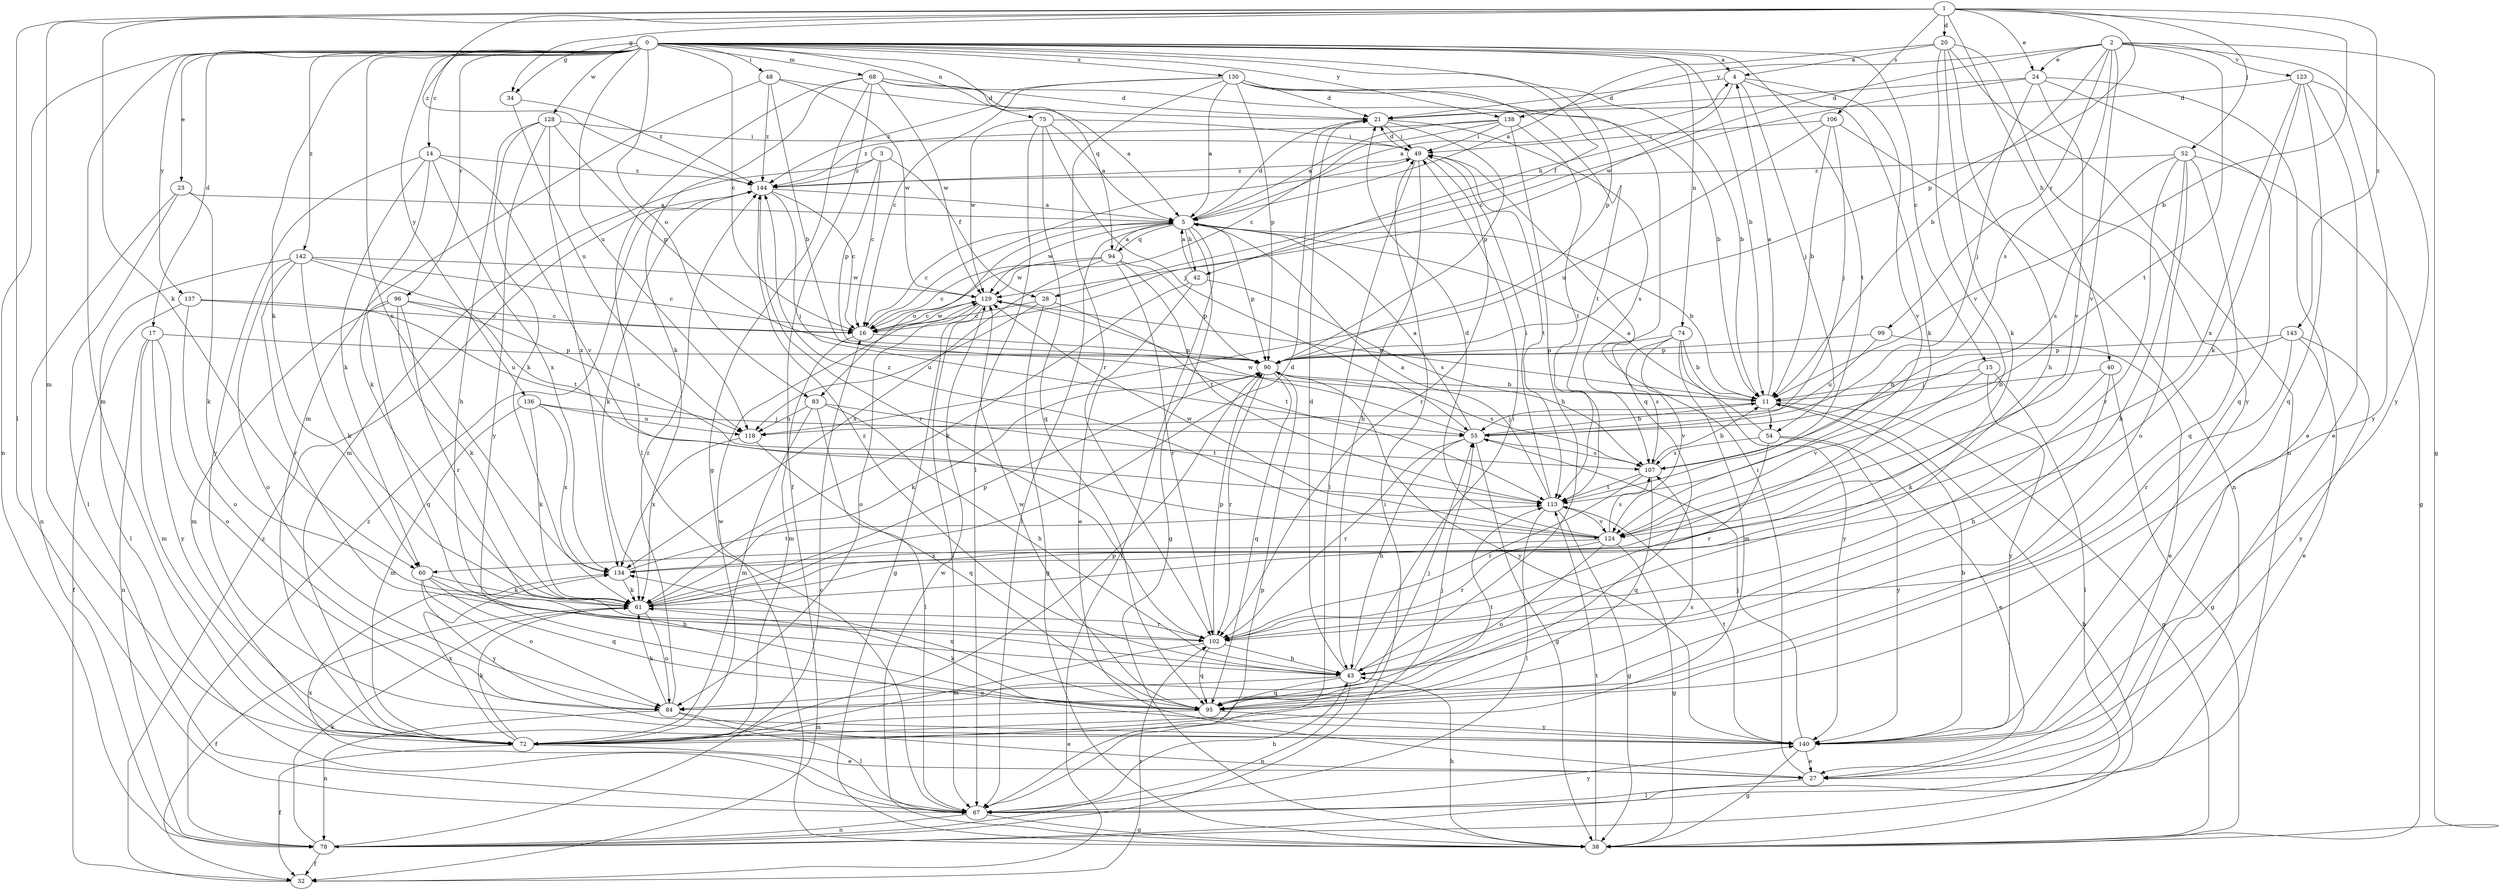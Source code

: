 strict digraph  {
0;
1;
2;
3;
4;
5;
11;
14;
15;
16;
17;
20;
21;
23;
24;
27;
28;
32;
34;
38;
40;
42;
43;
48;
49;
52;
54;
55;
60;
61;
67;
68;
72;
74;
75;
78;
83;
84;
90;
94;
95;
96;
99;
102;
106;
107;
113;
118;
123;
124;
128;
129;
130;
134;
136;
137;
138;
140;
142;
143;
144;
0 -> 4  [label=a];
0 -> 11  [label=b];
0 -> 14  [label=c];
0 -> 15  [label=c];
0 -> 16  [label=c];
0 -> 17  [label=d];
0 -> 23  [label=e];
0 -> 28  [label=f];
0 -> 34  [label=g];
0 -> 48  [label=i];
0 -> 60  [label=k];
0 -> 68  [label=m];
0 -> 72  [label=m];
0 -> 74  [label=n];
0 -> 75  [label=n];
0 -> 78  [label=n];
0 -> 83  [label=o];
0 -> 90  [label=p];
0 -> 94  [label=q];
0 -> 96  [label=r];
0 -> 113  [label=t];
0 -> 118  [label=u];
0 -> 128  [label=w];
0 -> 130  [label=x];
0 -> 134  [label=x];
0 -> 136  [label=y];
0 -> 137  [label=y];
0 -> 138  [label=y];
0 -> 142  [label=z];
1 -> 11  [label=b];
1 -> 20  [label=d];
1 -> 24  [label=e];
1 -> 34  [label=g];
1 -> 40  [label=h];
1 -> 52  [label=j];
1 -> 60  [label=k];
1 -> 67  [label=l];
1 -> 72  [label=m];
1 -> 90  [label=p];
1 -> 106  [label=s];
1 -> 143  [label=z];
1 -> 144  [label=z];
2 -> 11  [label=b];
2 -> 24  [label=e];
2 -> 38  [label=g];
2 -> 99  [label=r];
2 -> 107  [label=s];
2 -> 113  [label=t];
2 -> 123  [label=v];
2 -> 124  [label=v];
2 -> 129  [label=w];
2 -> 138  [label=y];
2 -> 140  [label=y];
3 -> 16  [label=c];
3 -> 28  [label=f];
3 -> 72  [label=m];
3 -> 90  [label=p];
3 -> 144  [label=z];
4 -> 21  [label=d];
4 -> 42  [label=h];
4 -> 54  [label=j];
4 -> 60  [label=k];
4 -> 124  [label=v];
5 -> 4  [label=a];
5 -> 11  [label=b];
5 -> 16  [label=c];
5 -> 21  [label=d];
5 -> 32  [label=f];
5 -> 38  [label=g];
5 -> 42  [label=h];
5 -> 67  [label=l];
5 -> 83  [label=o];
5 -> 90  [label=p];
5 -> 94  [label=q];
5 -> 129  [label=w];
11 -> 4  [label=a];
11 -> 38  [label=g];
11 -> 54  [label=j];
11 -> 55  [label=j];
11 -> 129  [label=w];
14 -> 60  [label=k];
14 -> 61  [label=k];
14 -> 124  [label=v];
14 -> 134  [label=x];
14 -> 140  [label=y];
14 -> 144  [label=z];
15 -> 11  [label=b];
15 -> 67  [label=l];
15 -> 124  [label=v];
15 -> 140  [label=y];
16 -> 49  [label=i];
16 -> 72  [label=m];
16 -> 90  [label=p];
16 -> 129  [label=w];
17 -> 72  [label=m];
17 -> 78  [label=n];
17 -> 84  [label=o];
17 -> 90  [label=p];
17 -> 140  [label=y];
20 -> 4  [label=a];
20 -> 5  [label=a];
20 -> 43  [label=h];
20 -> 61  [label=k];
20 -> 78  [label=n];
20 -> 124  [label=v];
20 -> 140  [label=y];
21 -> 49  [label=i];
21 -> 90  [label=p];
21 -> 107  [label=s];
23 -> 5  [label=a];
23 -> 61  [label=k];
23 -> 67  [label=l];
23 -> 78  [label=n];
24 -> 16  [label=c];
24 -> 21  [label=d];
24 -> 27  [label=e];
24 -> 55  [label=j];
24 -> 95  [label=q];
24 -> 124  [label=v];
27 -> 49  [label=i];
27 -> 67  [label=l];
28 -> 16  [label=c];
28 -> 38  [label=g];
28 -> 113  [label=t];
28 -> 118  [label=u];
32 -> 102  [label=r];
32 -> 144  [label=z];
34 -> 118  [label=u];
34 -> 144  [label=z];
38 -> 11  [label=b];
38 -> 43  [label=h];
38 -> 113  [label=t];
38 -> 129  [label=w];
40 -> 11  [label=b];
40 -> 38  [label=g];
40 -> 43  [label=h];
40 -> 61  [label=k];
42 -> 5  [label=a];
42 -> 27  [label=e];
42 -> 61  [label=k];
42 -> 107  [label=s];
43 -> 21  [label=d];
43 -> 49  [label=i];
43 -> 78  [label=n];
43 -> 84  [label=o];
43 -> 95  [label=q];
43 -> 144  [label=z];
48 -> 11  [label=b];
48 -> 21  [label=d];
48 -> 72  [label=m];
48 -> 129  [label=w];
48 -> 144  [label=z];
49 -> 21  [label=d];
49 -> 43  [label=h];
49 -> 67  [label=l];
49 -> 102  [label=r];
49 -> 113  [label=t];
49 -> 144  [label=z];
52 -> 38  [label=g];
52 -> 43  [label=h];
52 -> 84  [label=o];
52 -> 95  [label=q];
52 -> 102  [label=r];
52 -> 107  [label=s];
52 -> 144  [label=z];
54 -> 5  [label=a];
54 -> 27  [label=e];
54 -> 102  [label=r];
54 -> 107  [label=s];
54 -> 140  [label=y];
55 -> 5  [label=a];
55 -> 11  [label=b];
55 -> 38  [label=g];
55 -> 43  [label=h];
55 -> 102  [label=r];
55 -> 107  [label=s];
55 -> 129  [label=w];
60 -> 43  [label=h];
60 -> 61  [label=k];
60 -> 84  [label=o];
60 -> 95  [label=q];
60 -> 140  [label=y];
61 -> 21  [label=d];
61 -> 32  [label=f];
61 -> 84  [label=o];
61 -> 90  [label=p];
61 -> 102  [label=r];
67 -> 38  [label=g];
67 -> 43  [label=h];
67 -> 78  [label=n];
67 -> 90  [label=p];
67 -> 134  [label=x];
67 -> 140  [label=y];
68 -> 5  [label=a];
68 -> 11  [label=b];
68 -> 21  [label=d];
68 -> 32  [label=f];
68 -> 38  [label=g];
68 -> 61  [label=k];
68 -> 67  [label=l];
68 -> 129  [label=w];
72 -> 27  [label=e];
72 -> 32  [label=f];
72 -> 55  [label=j];
72 -> 61  [label=k];
72 -> 90  [label=p];
72 -> 107  [label=s];
72 -> 129  [label=w];
72 -> 134  [label=x];
74 -> 11  [label=b];
74 -> 72  [label=m];
74 -> 90  [label=p];
74 -> 107  [label=s];
74 -> 124  [label=v];
74 -> 140  [label=y];
75 -> 5  [label=a];
75 -> 49  [label=i];
75 -> 55  [label=j];
75 -> 67  [label=l];
75 -> 95  [label=q];
75 -> 129  [label=w];
78 -> 16  [label=c];
78 -> 32  [label=f];
78 -> 49  [label=i];
78 -> 61  [label=k];
78 -> 144  [label=z];
83 -> 43  [label=h];
83 -> 67  [label=l];
83 -> 72  [label=m];
83 -> 113  [label=t];
83 -> 118  [label=u];
84 -> 27  [label=e];
84 -> 61  [label=k];
84 -> 67  [label=l];
84 -> 78  [label=n];
84 -> 144  [label=z];
90 -> 11  [label=b];
90 -> 61  [label=k];
90 -> 95  [label=q];
90 -> 102  [label=r];
90 -> 107  [label=s];
90 -> 140  [label=y];
94 -> 5  [label=a];
94 -> 16  [label=c];
94 -> 90  [label=p];
94 -> 102  [label=r];
94 -> 113  [label=t];
94 -> 129  [label=w];
94 -> 134  [label=x];
95 -> 55  [label=j];
95 -> 61  [label=k];
95 -> 72  [label=m];
95 -> 113  [label=t];
95 -> 129  [label=w];
95 -> 134  [label=x];
95 -> 140  [label=y];
96 -> 16  [label=c];
96 -> 61  [label=k];
96 -> 72  [label=m];
96 -> 95  [label=q];
96 -> 102  [label=r];
96 -> 107  [label=s];
99 -> 27  [label=e];
99 -> 90  [label=p];
99 -> 118  [label=u];
102 -> 43  [label=h];
102 -> 72  [label=m];
102 -> 90  [label=p];
102 -> 95  [label=q];
106 -> 11  [label=b];
106 -> 49  [label=i];
106 -> 55  [label=j];
106 -> 78  [label=n];
106 -> 118  [label=u];
107 -> 11  [label=b];
107 -> 95  [label=q];
107 -> 102  [label=r];
107 -> 113  [label=t];
113 -> 5  [label=a];
113 -> 38  [label=g];
113 -> 49  [label=i];
113 -> 67  [label=l];
113 -> 124  [label=v];
118 -> 95  [label=q];
118 -> 134  [label=x];
123 -> 21  [label=d];
123 -> 27  [label=e];
123 -> 61  [label=k];
123 -> 95  [label=q];
123 -> 134  [label=x];
123 -> 140  [label=y];
124 -> 21  [label=d];
124 -> 38  [label=g];
124 -> 84  [label=o];
124 -> 102  [label=r];
124 -> 107  [label=s];
124 -> 129  [label=w];
124 -> 134  [label=x];
124 -> 144  [label=z];
128 -> 43  [label=h];
128 -> 49  [label=i];
128 -> 61  [label=k];
128 -> 90  [label=p];
128 -> 134  [label=x];
128 -> 140  [label=y];
129 -> 16  [label=c];
129 -> 38  [label=g];
129 -> 67  [label=l];
129 -> 84  [label=o];
130 -> 5  [label=a];
130 -> 11  [label=b];
130 -> 16  [label=c];
130 -> 21  [label=d];
130 -> 90  [label=p];
130 -> 95  [label=q];
130 -> 102  [label=r];
130 -> 113  [label=t];
130 -> 144  [label=z];
134 -> 61  [label=k];
134 -> 113  [label=t];
136 -> 55  [label=j];
136 -> 61  [label=k];
136 -> 72  [label=m];
136 -> 118  [label=u];
136 -> 134  [label=x];
137 -> 16  [label=c];
137 -> 32  [label=f];
137 -> 84  [label=o];
137 -> 118  [label=u];
138 -> 5  [label=a];
138 -> 16  [label=c];
138 -> 43  [label=h];
138 -> 49  [label=i];
138 -> 113  [label=t];
138 -> 144  [label=z];
140 -> 11  [label=b];
140 -> 27  [label=e];
140 -> 38  [label=g];
140 -> 55  [label=j];
140 -> 113  [label=t];
142 -> 16  [label=c];
142 -> 61  [label=k];
142 -> 67  [label=l];
142 -> 84  [label=o];
142 -> 102  [label=r];
142 -> 113  [label=t];
142 -> 129  [label=w];
143 -> 27  [label=e];
143 -> 55  [label=j];
143 -> 90  [label=p];
143 -> 102  [label=r];
143 -> 140  [label=y];
144 -> 5  [label=a];
144 -> 16  [label=c];
144 -> 55  [label=j];
144 -> 61  [label=k];
144 -> 102  [label=r];
}
